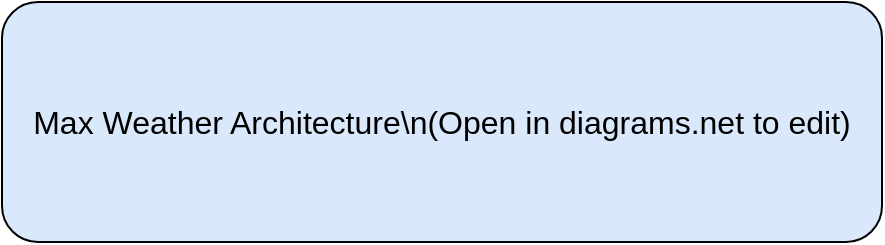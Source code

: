 <mxfile version="22.0.0" editor="www.diagrams.net">
  <diagram id="max-weather-arch" name="Architecture">
    <mxGraphModel>
      <root>
        <mxCell id="0"/>
        <mxCell id="1" parent="0"/>
        <mxCell id="2" value="Max Weather Architecture\n(Open in diagrams.net to edit)" style="rounded=1;whiteSpace=wrap;html=1;fontSize=16;strokeColor=#000000;fillColor=#dae8fc;" vertex="1" parent="1">
          <mxGeometry x="20" y="20" width="440" height="120" as="geometry"/>
        </mxCell>
      </root>
    </mxGraphModel>
  </diagram>
</mxfile>

